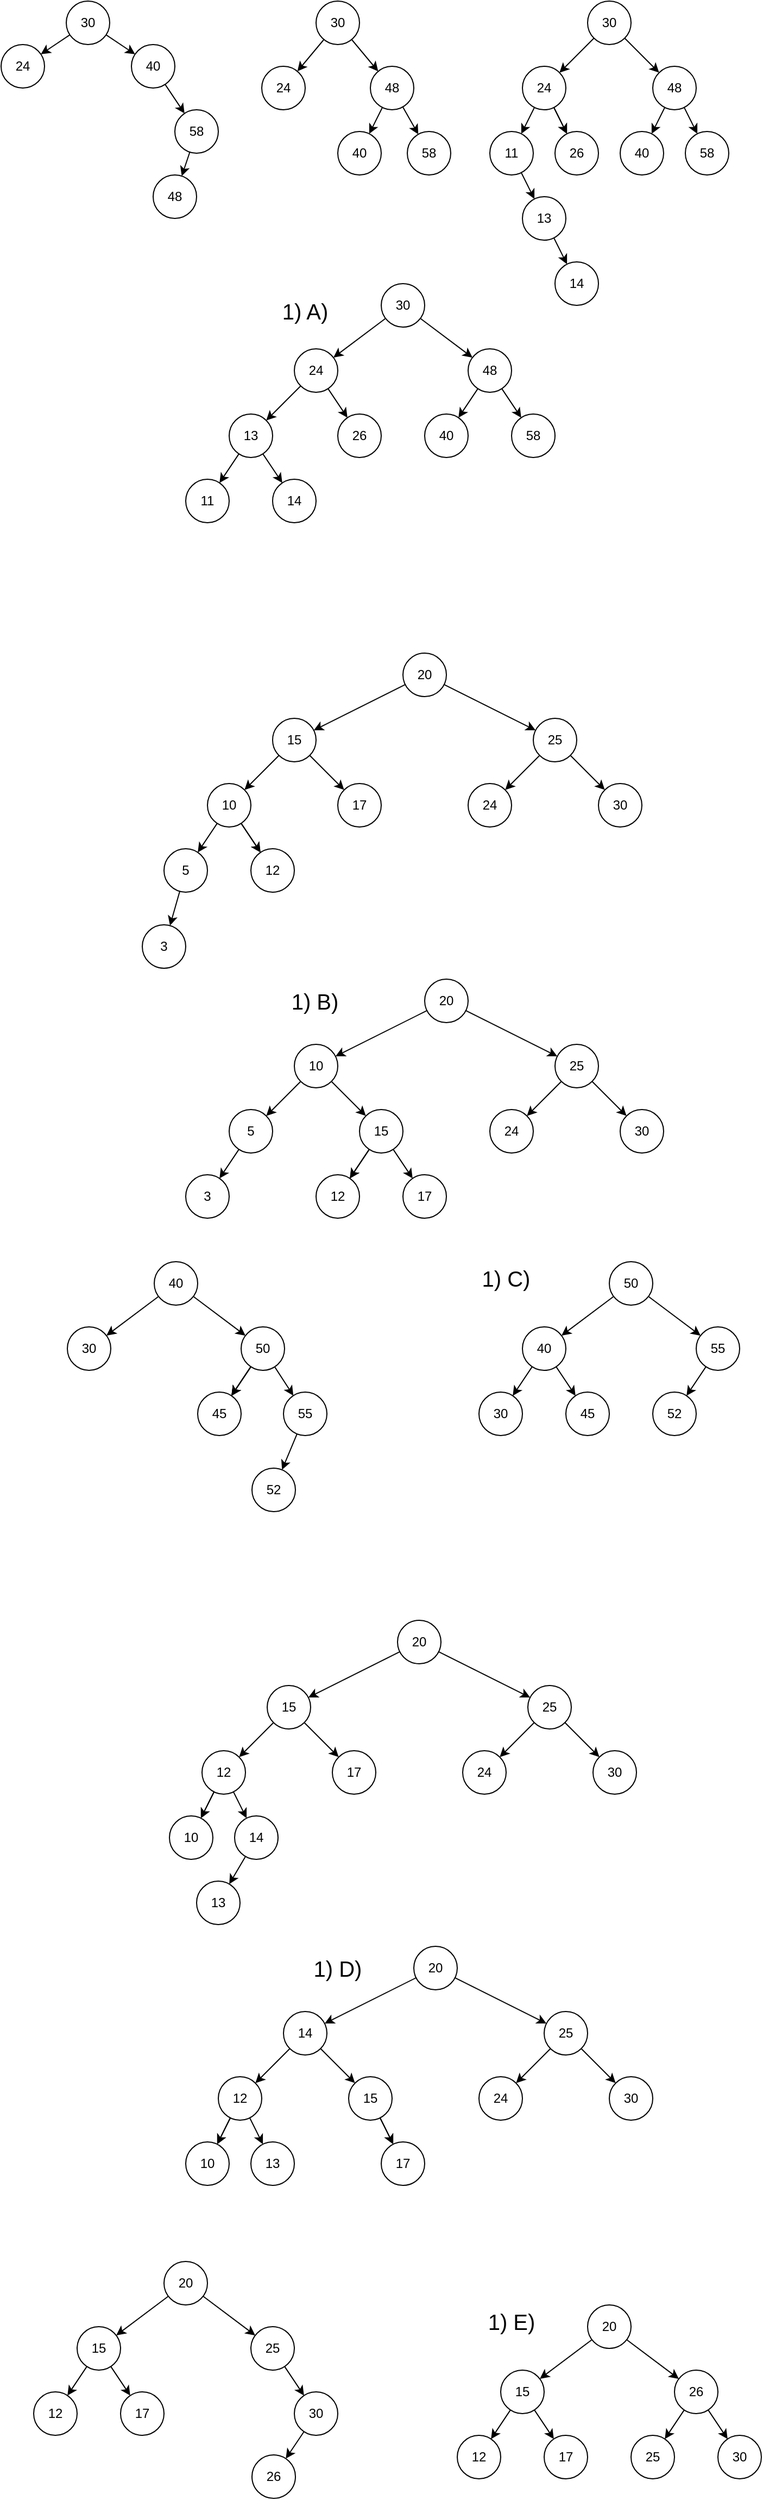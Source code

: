 <mxfile>
    <diagram id="vbIVnEmLCvAWe-lKi9IY" name="Página-1">
        <mxGraphModel dx="820" dy="458" grid="1" gridSize="10" guides="1" tooltips="1" connect="1" arrows="1" fold="1" page="1" pageScale="1" pageWidth="827" pageHeight="1169" math="0" shadow="0">
            <root>
                <mxCell id="0"/>
                <mxCell id="1" parent="0"/>
                <mxCell id="5" value="" style="edgeStyle=none;html=1;" edge="1" parent="1" source="3" target="4">
                    <mxGeometry relative="1" as="geometry"/>
                </mxCell>
                <mxCell id="7" value="" style="edgeStyle=none;html=1;" edge="1" parent="1" source="3" target="6">
                    <mxGeometry relative="1" as="geometry"/>
                </mxCell>
                <mxCell id="3" value="30" style="ellipse;whiteSpace=wrap;html=1;aspect=fixed;" vertex="1" parent="1">
                    <mxGeometry x="370" y="300" width="40" height="40" as="geometry"/>
                </mxCell>
                <mxCell id="13" value="" style="edgeStyle=none;html=1;" edge="1" parent="1" source="4" target="12">
                    <mxGeometry relative="1" as="geometry"/>
                </mxCell>
                <mxCell id="15" value="" style="edgeStyle=none;html=1;" edge="1" parent="1" source="4" target="14">
                    <mxGeometry relative="1" as="geometry"/>
                </mxCell>
                <mxCell id="4" value="24&lt;br&gt;" style="ellipse;whiteSpace=wrap;html=1;aspect=fixed;" vertex="1" parent="1">
                    <mxGeometry x="290" y="360" width="40" height="40" as="geometry"/>
                </mxCell>
                <mxCell id="9" value="" style="edgeStyle=none;html=1;" edge="1" parent="1" source="6" target="8">
                    <mxGeometry relative="1" as="geometry"/>
                </mxCell>
                <mxCell id="11" value="" style="edgeStyle=none;html=1;" edge="1" parent="1" source="6" target="10">
                    <mxGeometry relative="1" as="geometry"/>
                </mxCell>
                <mxCell id="6" value="48&lt;br&gt;" style="ellipse;whiteSpace=wrap;html=1;aspect=fixed;" vertex="1" parent="1">
                    <mxGeometry x="450" y="360" width="40" height="40" as="geometry"/>
                </mxCell>
                <mxCell id="8" value="40&lt;br&gt;" style="ellipse;whiteSpace=wrap;html=1;aspect=fixed;" vertex="1" parent="1">
                    <mxGeometry x="410" y="420" width="40" height="40" as="geometry"/>
                </mxCell>
                <mxCell id="10" value="58&lt;br&gt;" style="ellipse;whiteSpace=wrap;html=1;aspect=fixed;" vertex="1" parent="1">
                    <mxGeometry x="490" y="420" width="40" height="40" as="geometry"/>
                </mxCell>
                <mxCell id="17" value="" style="edgeStyle=none;html=1;" edge="1" parent="1" source="12" target="16">
                    <mxGeometry relative="1" as="geometry"/>
                </mxCell>
                <mxCell id="19" value="" style="edgeStyle=none;html=1;" edge="1" parent="1" source="12" target="18">
                    <mxGeometry relative="1" as="geometry"/>
                </mxCell>
                <mxCell id="12" value="13&lt;br&gt;" style="ellipse;whiteSpace=wrap;html=1;aspect=fixed;" vertex="1" parent="1">
                    <mxGeometry x="230" y="420" width="40" height="40" as="geometry"/>
                </mxCell>
                <mxCell id="14" value="26&lt;br&gt;" style="ellipse;whiteSpace=wrap;html=1;aspect=fixed;" vertex="1" parent="1">
                    <mxGeometry x="330" y="420" width="40" height="40" as="geometry"/>
                </mxCell>
                <mxCell id="16" value="11&lt;br&gt;" style="ellipse;whiteSpace=wrap;html=1;aspect=fixed;" vertex="1" parent="1">
                    <mxGeometry x="190" y="480" width="40" height="40" as="geometry"/>
                </mxCell>
                <mxCell id="18" value="14" style="ellipse;whiteSpace=wrap;html=1;aspect=fixed;" vertex="1" parent="1">
                    <mxGeometry x="270" y="480" width="40" height="40" as="geometry"/>
                </mxCell>
                <mxCell id="22" value="" style="edgeStyle=none;html=1;" edge="1" parent="1" source="20" target="21">
                    <mxGeometry relative="1" as="geometry"/>
                </mxCell>
                <mxCell id="24" value="" style="edgeStyle=none;html=1;" edge="1" parent="1" source="20" target="23">
                    <mxGeometry relative="1" as="geometry"/>
                </mxCell>
                <mxCell id="20" value="20" style="ellipse;whiteSpace=wrap;html=1;aspect=fixed;" vertex="1" parent="1">
                    <mxGeometry x="410" y="940" width="40" height="40" as="geometry"/>
                </mxCell>
                <mxCell id="26" value="" style="edgeStyle=none;html=1;" edge="1" parent="1" source="21" target="25">
                    <mxGeometry relative="1" as="geometry"/>
                </mxCell>
                <mxCell id="30" value="" style="edgeStyle=none;html=1;" edge="1" parent="1" source="21" target="29">
                    <mxGeometry relative="1" as="geometry"/>
                </mxCell>
                <mxCell id="21" value="10&lt;br&gt;" style="ellipse;whiteSpace=wrap;html=1;aspect=fixed;" vertex="1" parent="1">
                    <mxGeometry x="290" y="1000" width="40" height="40" as="geometry"/>
                </mxCell>
                <mxCell id="32" value="" style="edgeStyle=none;html=1;" edge="1" parent="1" source="23" target="31">
                    <mxGeometry relative="1" as="geometry"/>
                </mxCell>
                <mxCell id="34" value="" style="edgeStyle=none;html=1;" edge="1" parent="1" source="23" target="33">
                    <mxGeometry relative="1" as="geometry"/>
                </mxCell>
                <mxCell id="23" value="25" style="ellipse;whiteSpace=wrap;html=1;aspect=fixed;" vertex="1" parent="1">
                    <mxGeometry x="530" y="1000" width="40" height="40" as="geometry"/>
                </mxCell>
                <mxCell id="36" value="" style="edgeStyle=none;html=1;" edge="1" parent="1" source="25" target="35">
                    <mxGeometry relative="1" as="geometry"/>
                </mxCell>
                <mxCell id="25" value="5" style="ellipse;whiteSpace=wrap;html=1;aspect=fixed;" vertex="1" parent="1">
                    <mxGeometry x="230" y="1060" width="40" height="40" as="geometry"/>
                </mxCell>
                <mxCell id="38" value="" style="edgeStyle=none;html=1;" edge="1" parent="1" source="29" target="37">
                    <mxGeometry relative="1" as="geometry"/>
                </mxCell>
                <mxCell id="51" value="" style="edgeStyle=none;html=1;" edge="1" parent="1" source="29" target="37">
                    <mxGeometry relative="1" as="geometry"/>
                </mxCell>
                <mxCell id="53" value="" style="edgeStyle=none;html=1;" edge="1" parent="1" source="29" target="52">
                    <mxGeometry relative="1" as="geometry"/>
                </mxCell>
                <mxCell id="29" value="15" style="ellipse;whiteSpace=wrap;html=1;aspect=fixed;" vertex="1" parent="1">
                    <mxGeometry x="350" y="1060" width="40" height="40" as="geometry"/>
                </mxCell>
                <mxCell id="31" value="24" style="ellipse;whiteSpace=wrap;html=1;aspect=fixed;" vertex="1" parent="1">
                    <mxGeometry x="470" y="1060" width="40" height="40" as="geometry"/>
                </mxCell>
                <mxCell id="33" value="30" style="ellipse;whiteSpace=wrap;html=1;aspect=fixed;" vertex="1" parent="1">
                    <mxGeometry x="590" y="1060" width="40" height="40" as="geometry"/>
                </mxCell>
                <mxCell id="35" value="3" style="ellipse;whiteSpace=wrap;html=1;aspect=fixed;" vertex="1" parent="1">
                    <mxGeometry x="190" y="1120" width="40" height="40" as="geometry"/>
                </mxCell>
                <mxCell id="37" value="12" style="ellipse;whiteSpace=wrap;html=1;aspect=fixed;" vertex="1" parent="1">
                    <mxGeometry x="310" y="1120" width="40" height="40" as="geometry"/>
                </mxCell>
                <mxCell id="52" value="17" style="ellipse;whiteSpace=wrap;html=1;aspect=fixed;" vertex="1" parent="1">
                    <mxGeometry x="390" y="1120" width="40" height="40" as="geometry"/>
                </mxCell>
                <mxCell id="56" value="" style="edgeStyle=none;html=1;" edge="1" parent="1" source="54" target="55">
                    <mxGeometry relative="1" as="geometry"/>
                </mxCell>
                <mxCell id="58" value="" style="edgeStyle=none;html=1;" edge="1" parent="1" source="54" target="57">
                    <mxGeometry relative="1" as="geometry"/>
                </mxCell>
                <mxCell id="54" value="50" style="ellipse;whiteSpace=wrap;html=1;aspect=fixed;" vertex="1" parent="1">
                    <mxGeometry x="580" y="1200" width="40" height="40" as="geometry"/>
                </mxCell>
                <mxCell id="60" value="" style="edgeStyle=none;html=1;" edge="1" parent="1" source="55" target="59">
                    <mxGeometry relative="1" as="geometry"/>
                </mxCell>
                <mxCell id="62" value="" style="edgeStyle=none;html=1;" edge="1" parent="1" source="55" target="61">
                    <mxGeometry relative="1" as="geometry"/>
                </mxCell>
                <mxCell id="55" value="40" style="ellipse;whiteSpace=wrap;html=1;aspect=fixed;" vertex="1" parent="1">
                    <mxGeometry x="500" y="1260" width="40" height="40" as="geometry"/>
                </mxCell>
                <mxCell id="64" value="" style="edgeStyle=none;html=1;" edge="1" parent="1" source="57" target="63">
                    <mxGeometry relative="1" as="geometry"/>
                </mxCell>
                <mxCell id="57" value="55" style="ellipse;whiteSpace=wrap;html=1;aspect=fixed;" vertex="1" parent="1">
                    <mxGeometry x="660" y="1260" width="40" height="40" as="geometry"/>
                </mxCell>
                <mxCell id="59" value="30" style="ellipse;whiteSpace=wrap;html=1;aspect=fixed;" vertex="1" parent="1">
                    <mxGeometry x="460" y="1320" width="40" height="40" as="geometry"/>
                </mxCell>
                <mxCell id="61" value="45" style="ellipse;whiteSpace=wrap;html=1;aspect=fixed;" vertex="1" parent="1">
                    <mxGeometry x="540" y="1320" width="40" height="40" as="geometry"/>
                </mxCell>
                <mxCell id="63" value="52" style="ellipse;whiteSpace=wrap;html=1;aspect=fixed;" vertex="1" parent="1">
                    <mxGeometry x="620" y="1320" width="40" height="40" as="geometry"/>
                </mxCell>
                <mxCell id="67" value="" style="edgeStyle=none;html=1;" edge="1" parent="1" source="65" target="66">
                    <mxGeometry relative="1" as="geometry"/>
                </mxCell>
                <mxCell id="83" value="" style="edgeStyle=none;html=1;" edge="1" parent="1" source="65" target="82">
                    <mxGeometry relative="1" as="geometry"/>
                </mxCell>
                <mxCell id="65" value="20&lt;br&gt;" style="ellipse;whiteSpace=wrap;html=1;aspect=fixed;" vertex="1" parent="1">
                    <mxGeometry x="400" y="1830" width="40" height="40" as="geometry"/>
                </mxCell>
                <mxCell id="69" value="" style="edgeStyle=none;html=1;" edge="1" parent="1" source="66" target="68">
                    <mxGeometry relative="1" as="geometry"/>
                </mxCell>
                <mxCell id="77" value="" style="edgeStyle=none;html=1;" edge="1" parent="1" source="66" target="76">
                    <mxGeometry relative="1" as="geometry"/>
                </mxCell>
                <mxCell id="66" value="14" style="ellipse;whiteSpace=wrap;html=1;aspect=fixed;" vertex="1" parent="1">
                    <mxGeometry x="280" y="1890" width="40" height="40" as="geometry"/>
                </mxCell>
                <mxCell id="71" value="" style="edgeStyle=none;html=1;" edge="1" parent="1" source="68" target="70">
                    <mxGeometry relative="1" as="geometry"/>
                </mxCell>
                <mxCell id="72" value="" style="edgeStyle=none;html=1;" edge="1" parent="1" source="68" target="70">
                    <mxGeometry relative="1" as="geometry"/>
                </mxCell>
                <mxCell id="74" value="" style="edgeStyle=none;html=1;" edge="1" parent="1" source="68" target="73">
                    <mxGeometry relative="1" as="geometry"/>
                </mxCell>
                <mxCell id="68" value="12" style="ellipse;whiteSpace=wrap;html=1;aspect=fixed;" vertex="1" parent="1">
                    <mxGeometry x="220" y="1950" width="40" height="40" as="geometry"/>
                </mxCell>
                <mxCell id="70" value="10" style="ellipse;whiteSpace=wrap;html=1;aspect=fixed;" vertex="1" parent="1">
                    <mxGeometry x="190" y="2010" width="40" height="40" as="geometry"/>
                </mxCell>
                <mxCell id="73" value="13" style="ellipse;whiteSpace=wrap;html=1;aspect=fixed;" vertex="1" parent="1">
                    <mxGeometry x="250" y="2010" width="40" height="40" as="geometry"/>
                </mxCell>
                <mxCell id="79" value="" style="edgeStyle=none;html=1;" edge="1" parent="1" source="76" target="78">
                    <mxGeometry relative="1" as="geometry"/>
                </mxCell>
                <mxCell id="88" value="" style="edgeStyle=none;html=1;" edge="1" parent="1" source="76" target="78">
                    <mxGeometry relative="1" as="geometry"/>
                </mxCell>
                <mxCell id="76" value="15" style="ellipse;whiteSpace=wrap;html=1;aspect=fixed;" vertex="1" parent="1">
                    <mxGeometry x="340" y="1950" width="40" height="40" as="geometry"/>
                </mxCell>
                <mxCell id="78" value="17" style="ellipse;whiteSpace=wrap;html=1;aspect=fixed;" vertex="1" parent="1">
                    <mxGeometry x="370" y="2010" width="40" height="40" as="geometry"/>
                </mxCell>
                <mxCell id="85" value="" style="edgeStyle=none;html=1;" edge="1" parent="1" source="82" target="84">
                    <mxGeometry relative="1" as="geometry"/>
                </mxCell>
                <mxCell id="87" value="" style="edgeStyle=none;html=1;" edge="1" parent="1" source="82" target="86">
                    <mxGeometry relative="1" as="geometry"/>
                </mxCell>
                <mxCell id="82" value="25" style="ellipse;whiteSpace=wrap;html=1;aspect=fixed;" vertex="1" parent="1">
                    <mxGeometry x="520" y="1890" width="40" height="40" as="geometry"/>
                </mxCell>
                <mxCell id="84" value="24" style="ellipse;whiteSpace=wrap;html=1;aspect=fixed;" vertex="1" parent="1">
                    <mxGeometry x="460" y="1950" width="40" height="40" as="geometry"/>
                </mxCell>
                <mxCell id="86" value="30" style="ellipse;whiteSpace=wrap;html=1;aspect=fixed;" vertex="1" parent="1">
                    <mxGeometry x="580" y="1950" width="40" height="40" as="geometry"/>
                </mxCell>
                <mxCell id="92" value="" style="edgeStyle=none;html=1;" edge="1" parent="1" source="94" target="97">
                    <mxGeometry relative="1" as="geometry"/>
                </mxCell>
                <mxCell id="93" value="" style="edgeStyle=none;html=1;" edge="1" parent="1" source="94" target="110">
                    <mxGeometry relative="1" as="geometry"/>
                </mxCell>
                <mxCell id="94" value="20&lt;br&gt;" style="ellipse;whiteSpace=wrap;html=1;aspect=fixed;" vertex="1" parent="1">
                    <mxGeometry x="560" y="2160" width="40" height="40" as="geometry"/>
                </mxCell>
                <mxCell id="95" value="" style="edgeStyle=none;html=1;" edge="1" parent="1" source="97" target="101">
                    <mxGeometry relative="1" as="geometry"/>
                </mxCell>
                <mxCell id="96" value="" style="edgeStyle=none;html=1;" edge="1" parent="1" source="97" target="106">
                    <mxGeometry relative="1" as="geometry"/>
                </mxCell>
                <mxCell id="97" value="15" style="ellipse;whiteSpace=wrap;html=1;aspect=fixed;" vertex="1" parent="1">
                    <mxGeometry x="480" y="2220" width="40" height="40" as="geometry"/>
                </mxCell>
                <mxCell id="101" value="12" style="ellipse;whiteSpace=wrap;html=1;aspect=fixed;" vertex="1" parent="1">
                    <mxGeometry x="440" y="2280" width="40" height="40" as="geometry"/>
                </mxCell>
                <mxCell id="106" value="17" style="ellipse;whiteSpace=wrap;html=1;aspect=fixed;" vertex="1" parent="1">
                    <mxGeometry x="520" y="2280" width="40" height="40" as="geometry"/>
                </mxCell>
                <mxCell id="108" value="" style="edgeStyle=none;html=1;" edge="1" parent="1" source="110" target="111">
                    <mxGeometry relative="1" as="geometry"/>
                </mxCell>
                <mxCell id="109" value="" style="edgeStyle=none;html=1;" edge="1" parent="1" source="110" target="112">
                    <mxGeometry relative="1" as="geometry"/>
                </mxCell>
                <mxCell id="110" value="26" style="ellipse;whiteSpace=wrap;html=1;aspect=fixed;" vertex="1" parent="1">
                    <mxGeometry x="640" y="2220" width="40" height="40" as="geometry"/>
                </mxCell>
                <mxCell id="111" value="25" style="ellipse;whiteSpace=wrap;html=1;aspect=fixed;" vertex="1" parent="1">
                    <mxGeometry x="600" y="2280" width="40" height="40" as="geometry"/>
                </mxCell>
                <mxCell id="112" value="30" style="ellipse;whiteSpace=wrap;html=1;aspect=fixed;" vertex="1" parent="1">
                    <mxGeometry x="680" y="2280" width="40" height="40" as="geometry"/>
                </mxCell>
                <mxCell id="115" value="" style="edgeStyle=none;html=1;" edge="1" parent="1" source="113" target="114">
                    <mxGeometry relative="1" as="geometry"/>
                </mxCell>
                <mxCell id="117" value="" style="edgeStyle=none;html=1;" edge="1" parent="1" source="113" target="116">
                    <mxGeometry relative="1" as="geometry"/>
                </mxCell>
                <mxCell id="113" value="30" style="ellipse;whiteSpace=wrap;html=1;aspect=fixed;" vertex="1" parent="1">
                    <mxGeometry x="80" y="40" width="40" height="40" as="geometry"/>
                </mxCell>
                <mxCell id="119" value="" style="edgeStyle=none;html=1;" edge="1" parent="1" source="114" target="118">
                    <mxGeometry relative="1" as="geometry"/>
                </mxCell>
                <mxCell id="114" value="40" style="ellipse;whiteSpace=wrap;html=1;aspect=fixed;" vertex="1" parent="1">
                    <mxGeometry x="140" y="80" width="40" height="40" as="geometry"/>
                </mxCell>
                <mxCell id="116" value="24" style="ellipse;whiteSpace=wrap;html=1;aspect=fixed;" vertex="1" parent="1">
                    <mxGeometry x="20" y="80" width="40" height="40" as="geometry"/>
                </mxCell>
                <mxCell id="124" value="" style="edgeStyle=none;html=1;" edge="1" parent="1" source="118" target="123">
                    <mxGeometry relative="1" as="geometry"/>
                </mxCell>
                <mxCell id="118" value="58" style="ellipse;whiteSpace=wrap;html=1;aspect=fixed;" vertex="1" parent="1">
                    <mxGeometry x="180" y="140" width="40" height="40" as="geometry"/>
                </mxCell>
                <mxCell id="123" value="48" style="ellipse;whiteSpace=wrap;html=1;aspect=fixed;" vertex="1" parent="1">
                    <mxGeometry x="160" y="200" width="40" height="40" as="geometry"/>
                </mxCell>
                <mxCell id="125" value="" style="edgeStyle=none;html=1;" edge="1" parent="1" source="127" target="129">
                    <mxGeometry relative="1" as="geometry"/>
                </mxCell>
                <mxCell id="126" value="" style="edgeStyle=none;html=1;" edge="1" parent="1" source="127" target="130">
                    <mxGeometry relative="1" as="geometry"/>
                </mxCell>
                <mxCell id="127" value="30" style="ellipse;whiteSpace=wrap;html=1;aspect=fixed;" vertex="1" parent="1">
                    <mxGeometry x="310" y="40" width="40" height="40" as="geometry"/>
                </mxCell>
                <mxCell id="128" value="" style="edgeStyle=none;html=1;" edge="1" parent="1" source="129" target="132">
                    <mxGeometry relative="1" as="geometry"/>
                </mxCell>
                <mxCell id="135" value="" style="edgeStyle=none;html=1;" edge="1" parent="1" source="129" target="134">
                    <mxGeometry relative="1" as="geometry"/>
                </mxCell>
                <mxCell id="129" value="48" style="ellipse;whiteSpace=wrap;html=1;aspect=fixed;" vertex="1" parent="1">
                    <mxGeometry x="360" y="100" width="40" height="40" as="geometry"/>
                </mxCell>
                <mxCell id="130" value="24" style="ellipse;whiteSpace=wrap;html=1;aspect=fixed;" vertex="1" parent="1">
                    <mxGeometry x="260" y="100" width="40" height="40" as="geometry"/>
                </mxCell>
                <mxCell id="132" value="58" style="ellipse;whiteSpace=wrap;html=1;aspect=fixed;" vertex="1" parent="1">
                    <mxGeometry x="394" y="160" width="40" height="40" as="geometry"/>
                </mxCell>
                <mxCell id="134" value="40" style="ellipse;whiteSpace=wrap;html=1;aspect=fixed;" vertex="1" parent="1">
                    <mxGeometry x="330" y="160" width="40" height="40" as="geometry"/>
                </mxCell>
                <mxCell id="136" value="" style="edgeStyle=none;html=1;" edge="1" parent="1" source="138" target="141">
                    <mxGeometry relative="1" as="geometry"/>
                </mxCell>
                <mxCell id="137" value="" style="edgeStyle=none;html=1;" edge="1" parent="1" source="138" target="142">
                    <mxGeometry relative="1" as="geometry"/>
                </mxCell>
                <mxCell id="138" value="30" style="ellipse;whiteSpace=wrap;html=1;aspect=fixed;" vertex="1" parent="1">
                    <mxGeometry x="560" y="40" width="40" height="40" as="geometry"/>
                </mxCell>
                <mxCell id="139" value="" style="edgeStyle=none;html=1;" edge="1" parent="1" source="141" target="143">
                    <mxGeometry relative="1" as="geometry"/>
                </mxCell>
                <mxCell id="140" value="" style="edgeStyle=none;html=1;" edge="1" parent="1" source="141" target="144">
                    <mxGeometry relative="1" as="geometry"/>
                </mxCell>
                <mxCell id="141" value="48" style="ellipse;whiteSpace=wrap;html=1;aspect=fixed;" vertex="1" parent="1">
                    <mxGeometry x="620" y="100" width="40" height="40" as="geometry"/>
                </mxCell>
                <mxCell id="146" value="" style="edgeStyle=none;html=1;" edge="1" parent="1" source="142" target="145">
                    <mxGeometry relative="1" as="geometry"/>
                </mxCell>
                <mxCell id="147" value="" style="edgeStyle=none;html=1;" edge="1" parent="1" source="142" target="145">
                    <mxGeometry relative="1" as="geometry"/>
                </mxCell>
                <mxCell id="149" value="" style="edgeStyle=none;html=1;" edge="1" parent="1" source="142" target="148">
                    <mxGeometry relative="1" as="geometry"/>
                </mxCell>
                <mxCell id="142" value="24" style="ellipse;whiteSpace=wrap;html=1;aspect=fixed;" vertex="1" parent="1">
                    <mxGeometry x="500" y="100" width="40" height="40" as="geometry"/>
                </mxCell>
                <mxCell id="143" value="58" style="ellipse;whiteSpace=wrap;html=1;aspect=fixed;" vertex="1" parent="1">
                    <mxGeometry x="650" y="160" width="40" height="40" as="geometry"/>
                </mxCell>
                <mxCell id="144" value="40" style="ellipse;whiteSpace=wrap;html=1;aspect=fixed;" vertex="1" parent="1">
                    <mxGeometry x="590" y="160" width="40" height="40" as="geometry"/>
                </mxCell>
                <mxCell id="145" value="26" style="ellipse;whiteSpace=wrap;html=1;aspect=fixed;" vertex="1" parent="1">
                    <mxGeometry x="530" y="160" width="40" height="40" as="geometry"/>
                </mxCell>
                <mxCell id="151" value="" style="edgeStyle=none;html=1;" edge="1" parent="1" source="148" target="150">
                    <mxGeometry relative="1" as="geometry"/>
                </mxCell>
                <mxCell id="148" value="11" style="ellipse;whiteSpace=wrap;html=1;aspect=fixed;" vertex="1" parent="1">
                    <mxGeometry x="470" y="160" width="40" height="40" as="geometry"/>
                </mxCell>
                <mxCell id="153" value="" style="edgeStyle=none;html=1;" edge="1" parent="1" source="150" target="152">
                    <mxGeometry relative="1" as="geometry"/>
                </mxCell>
                <mxCell id="150" value="13" style="ellipse;whiteSpace=wrap;html=1;aspect=fixed;" vertex="1" parent="1">
                    <mxGeometry x="500" y="220" width="40" height="40" as="geometry"/>
                </mxCell>
                <mxCell id="152" value="14" style="ellipse;whiteSpace=wrap;html=1;aspect=fixed;" vertex="1" parent="1">
                    <mxGeometry x="530" y="280" width="40" height="40" as="geometry"/>
                </mxCell>
                <mxCell id="154" value="&lt;font style=&quot;font-size: 20px&quot;&gt;1) A)&lt;/font&gt;" style="text;html=1;strokeColor=none;fillColor=none;align=center;verticalAlign=middle;whiteSpace=wrap;rounded=0;" vertex="1" parent="1">
                    <mxGeometry x="270" y="310" width="60" height="30" as="geometry"/>
                </mxCell>
                <mxCell id="155" value="" style="edgeStyle=none;html=1;" edge="1" parent="1" source="157" target="160">
                    <mxGeometry relative="1" as="geometry"/>
                </mxCell>
                <mxCell id="156" value="" style="edgeStyle=none;html=1;" edge="1" parent="1" source="157" target="163">
                    <mxGeometry relative="1" as="geometry"/>
                </mxCell>
                <mxCell id="157" value="20" style="ellipse;whiteSpace=wrap;html=1;aspect=fixed;" vertex="1" parent="1">
                    <mxGeometry x="390" y="640" width="40" height="40" as="geometry"/>
                </mxCell>
                <mxCell id="158" value="" style="edgeStyle=none;html=1;" edge="1" parent="1" source="160" target="165">
                    <mxGeometry relative="1" as="geometry"/>
                </mxCell>
                <mxCell id="159" value="" style="edgeStyle=none;html=1;" edge="1" parent="1" source="160" target="169">
                    <mxGeometry relative="1" as="geometry"/>
                </mxCell>
                <mxCell id="160" value="15" style="ellipse;whiteSpace=wrap;html=1;aspect=fixed;" vertex="1" parent="1">
                    <mxGeometry x="270" y="700" width="40" height="40" as="geometry"/>
                </mxCell>
                <mxCell id="161" value="" style="edgeStyle=none;html=1;" edge="1" parent="1" source="163" target="170">
                    <mxGeometry relative="1" as="geometry"/>
                </mxCell>
                <mxCell id="162" value="" style="edgeStyle=none;html=1;" edge="1" parent="1" source="163" target="171">
                    <mxGeometry relative="1" as="geometry"/>
                </mxCell>
                <mxCell id="163" value="25" style="ellipse;whiteSpace=wrap;html=1;aspect=fixed;" vertex="1" parent="1">
                    <mxGeometry x="510" y="700" width="40" height="40" as="geometry"/>
                </mxCell>
                <mxCell id="164" value="" style="edgeStyle=none;html=1;" edge="1" parent="1" source="165" target="172">
                    <mxGeometry relative="1" as="geometry"/>
                </mxCell>
                <mxCell id="175" value="" style="edgeStyle=none;html=1;fontSize=20;" edge="1" parent="1" source="165" target="172">
                    <mxGeometry relative="1" as="geometry"/>
                </mxCell>
                <mxCell id="177" value="" style="edgeStyle=none;html=1;fontSize=20;" edge="1" parent="1" source="165" target="176">
                    <mxGeometry relative="1" as="geometry"/>
                </mxCell>
                <mxCell id="165" value="10" style="ellipse;whiteSpace=wrap;html=1;aspect=fixed;" vertex="1" parent="1">
                    <mxGeometry x="210" y="760" width="40" height="40" as="geometry"/>
                </mxCell>
                <mxCell id="169" value="17" style="ellipse;whiteSpace=wrap;html=1;aspect=fixed;" vertex="1" parent="1">
                    <mxGeometry x="330" y="760" width="40" height="40" as="geometry"/>
                </mxCell>
                <mxCell id="170" value="24" style="ellipse;whiteSpace=wrap;html=1;aspect=fixed;" vertex="1" parent="1">
                    <mxGeometry x="450" y="760" width="40" height="40" as="geometry"/>
                </mxCell>
                <mxCell id="171" value="30" style="ellipse;whiteSpace=wrap;html=1;aspect=fixed;" vertex="1" parent="1">
                    <mxGeometry x="570" y="760" width="40" height="40" as="geometry"/>
                </mxCell>
                <mxCell id="172" value="12" style="ellipse;whiteSpace=wrap;html=1;aspect=fixed;" vertex="1" parent="1">
                    <mxGeometry x="250" y="820" width="40" height="40" as="geometry"/>
                </mxCell>
                <mxCell id="179" value="" style="edgeStyle=none;html=1;fontSize=20;" edge="1" parent="1" source="176" target="178">
                    <mxGeometry relative="1" as="geometry"/>
                </mxCell>
                <mxCell id="176" value="5" style="ellipse;whiteSpace=wrap;html=1;aspect=fixed;" vertex="1" parent="1">
                    <mxGeometry x="170" y="820" width="40" height="40" as="geometry"/>
                </mxCell>
                <mxCell id="178" value="3" style="ellipse;whiteSpace=wrap;html=1;aspect=fixed;" vertex="1" parent="1">
                    <mxGeometry x="150" y="890" width="40" height="40" as="geometry"/>
                </mxCell>
                <mxCell id="180" value="1) B)" style="text;html=1;strokeColor=none;fillColor=none;align=center;verticalAlign=middle;whiteSpace=wrap;rounded=0;fontSize=20;" vertex="1" parent="1">
                    <mxGeometry x="279" y="945" width="60" height="30" as="geometry"/>
                </mxCell>
                <mxCell id="181" value="" style="edgeStyle=none;html=1;" edge="1" parent="1" source="183" target="186">
                    <mxGeometry relative="1" as="geometry"/>
                </mxCell>
                <mxCell id="182" value="" style="edgeStyle=none;html=1;" edge="1" parent="1" source="183" target="188">
                    <mxGeometry relative="1" as="geometry"/>
                </mxCell>
                <mxCell id="183" value="40" style="ellipse;whiteSpace=wrap;html=1;aspect=fixed;" vertex="1" parent="1">
                    <mxGeometry x="161" y="1200" width="40" height="40" as="geometry"/>
                </mxCell>
                <mxCell id="186" value="30" style="ellipse;whiteSpace=wrap;html=1;aspect=fixed;" vertex="1" parent="1">
                    <mxGeometry x="81" y="1260" width="40" height="40" as="geometry"/>
                </mxCell>
                <mxCell id="187" value="" style="edgeStyle=none;html=1;" edge="1" parent="1" source="188" target="191">
                    <mxGeometry relative="1" as="geometry"/>
                </mxCell>
                <mxCell id="192" value="" style="edgeStyle=none;html=1;fontSize=20;" edge="1" parent="1" source="188" target="191">
                    <mxGeometry relative="1" as="geometry"/>
                </mxCell>
                <mxCell id="193" value="" style="edgeStyle=none;html=1;fontSize=20;" edge="1" parent="1" source="188" target="191">
                    <mxGeometry relative="1" as="geometry"/>
                </mxCell>
                <mxCell id="195" value="" style="edgeStyle=none;html=1;fontSize=20;" edge="1" parent="1" source="188" target="194">
                    <mxGeometry relative="1" as="geometry"/>
                </mxCell>
                <mxCell id="188" value="50" style="ellipse;whiteSpace=wrap;html=1;aspect=fixed;" vertex="1" parent="1">
                    <mxGeometry x="241" y="1260" width="40" height="40" as="geometry"/>
                </mxCell>
                <mxCell id="191" value="45" style="ellipse;whiteSpace=wrap;html=1;aspect=fixed;" vertex="1" parent="1">
                    <mxGeometry x="201" y="1320" width="40" height="40" as="geometry"/>
                </mxCell>
                <mxCell id="198" value="" style="edgeStyle=none;html=1;fontSize=20;" edge="1" parent="1" source="194" target="197">
                    <mxGeometry relative="1" as="geometry"/>
                </mxCell>
                <mxCell id="194" value="55" style="ellipse;whiteSpace=wrap;html=1;aspect=fixed;" vertex="1" parent="1">
                    <mxGeometry x="280" y="1320" width="40" height="40" as="geometry"/>
                </mxCell>
                <mxCell id="197" value="52" style="ellipse;whiteSpace=wrap;html=1;aspect=fixed;" vertex="1" parent="1">
                    <mxGeometry x="251" y="1390" width="40" height="40" as="geometry"/>
                </mxCell>
                <mxCell id="199" value="1) C)" style="text;html=1;strokeColor=none;fillColor=none;align=center;verticalAlign=middle;whiteSpace=wrap;rounded=0;fontSize=20;" vertex="1" parent="1">
                    <mxGeometry x="455" y="1200" width="60" height="30" as="geometry"/>
                </mxCell>
                <mxCell id="200" value="" style="edgeStyle=none;html=1;" edge="1" parent="1" source="202" target="205">
                    <mxGeometry relative="1" as="geometry"/>
                </mxCell>
                <mxCell id="201" value="" style="edgeStyle=none;html=1;" edge="1" parent="1" source="202" target="218">
                    <mxGeometry relative="1" as="geometry"/>
                </mxCell>
                <mxCell id="202" value="20&lt;br&gt;" style="ellipse;whiteSpace=wrap;html=1;aspect=fixed;" vertex="1" parent="1">
                    <mxGeometry x="385" y="1530" width="40" height="40" as="geometry"/>
                </mxCell>
                <mxCell id="203" value="" style="edgeStyle=none;html=1;" edge="1" parent="1" source="205" target="209">
                    <mxGeometry relative="1" as="geometry"/>
                </mxCell>
                <mxCell id="204" value="" style="edgeStyle=none;html=1;" edge="1" parent="1" source="205" target="214">
                    <mxGeometry relative="1" as="geometry"/>
                </mxCell>
                <mxCell id="205" value="15" style="ellipse;whiteSpace=wrap;html=1;aspect=fixed;" vertex="1" parent="1">
                    <mxGeometry x="265" y="1590" width="40" height="40" as="geometry"/>
                </mxCell>
                <mxCell id="206" value="" style="edgeStyle=none;html=1;" edge="1" parent="1" source="209" target="210">
                    <mxGeometry relative="1" as="geometry"/>
                </mxCell>
                <mxCell id="207" value="" style="edgeStyle=none;html=1;" edge="1" parent="1" source="209" target="210">
                    <mxGeometry relative="1" as="geometry"/>
                </mxCell>
                <mxCell id="208" value="" style="edgeStyle=none;html=1;" edge="1" parent="1" source="209" target="211">
                    <mxGeometry relative="1" as="geometry"/>
                </mxCell>
                <mxCell id="209" value="12" style="ellipse;whiteSpace=wrap;html=1;aspect=fixed;" vertex="1" parent="1">
                    <mxGeometry x="205" y="1650" width="40" height="40" as="geometry"/>
                </mxCell>
                <mxCell id="210" value="10" style="ellipse;whiteSpace=wrap;html=1;aspect=fixed;" vertex="1" parent="1">
                    <mxGeometry x="175" y="1710" width="40" height="40" as="geometry"/>
                </mxCell>
                <mxCell id="223" value="" style="edgeStyle=none;html=1;fontSize=20;" edge="1" parent="1" source="211" target="222">
                    <mxGeometry relative="1" as="geometry"/>
                </mxCell>
                <mxCell id="211" value="14" style="ellipse;whiteSpace=wrap;html=1;aspect=fixed;" vertex="1" parent="1">
                    <mxGeometry x="235" y="1710" width="40" height="40" as="geometry"/>
                </mxCell>
                <mxCell id="214" value="17" style="ellipse;whiteSpace=wrap;html=1;aspect=fixed;" vertex="1" parent="1">
                    <mxGeometry x="325" y="1650" width="40" height="40" as="geometry"/>
                </mxCell>
                <mxCell id="216" value="" style="edgeStyle=none;html=1;" edge="1" parent="1" source="218" target="219">
                    <mxGeometry relative="1" as="geometry"/>
                </mxCell>
                <mxCell id="217" value="" style="edgeStyle=none;html=1;" edge="1" parent="1" source="218" target="220">
                    <mxGeometry relative="1" as="geometry"/>
                </mxCell>
                <mxCell id="218" value="25" style="ellipse;whiteSpace=wrap;html=1;aspect=fixed;" vertex="1" parent="1">
                    <mxGeometry x="505" y="1590" width="40" height="40" as="geometry"/>
                </mxCell>
                <mxCell id="219" value="24" style="ellipse;whiteSpace=wrap;html=1;aspect=fixed;" vertex="1" parent="1">
                    <mxGeometry x="445" y="1650" width="40" height="40" as="geometry"/>
                </mxCell>
                <mxCell id="220" value="30" style="ellipse;whiteSpace=wrap;html=1;aspect=fixed;" vertex="1" parent="1">
                    <mxGeometry x="565" y="1650" width="40" height="40" as="geometry"/>
                </mxCell>
                <mxCell id="222" value="13" style="ellipse;whiteSpace=wrap;html=1;aspect=fixed;" vertex="1" parent="1">
                    <mxGeometry x="200" y="1770" width="40" height="40" as="geometry"/>
                </mxCell>
                <mxCell id="224" value="1) D)" style="text;html=1;strokeColor=none;fillColor=none;align=center;verticalAlign=middle;whiteSpace=wrap;rounded=0;fontSize=20;" vertex="1" parent="1">
                    <mxGeometry x="300" y="1835" width="60" height="30" as="geometry"/>
                </mxCell>
                <mxCell id="225" value="" style="edgeStyle=none;html=1;" edge="1" parent="1" source="227" target="230">
                    <mxGeometry relative="1" as="geometry"/>
                </mxCell>
                <mxCell id="226" value="" style="edgeStyle=none;html=1;" edge="1" parent="1" source="227" target="235">
                    <mxGeometry relative="1" as="geometry"/>
                </mxCell>
                <mxCell id="227" value="20&lt;br&gt;" style="ellipse;whiteSpace=wrap;html=1;aspect=fixed;" vertex="1" parent="1">
                    <mxGeometry x="170" y="2120" width="40" height="40" as="geometry"/>
                </mxCell>
                <mxCell id="228" value="" style="edgeStyle=none;html=1;" edge="1" parent="1" source="230" target="231">
                    <mxGeometry relative="1" as="geometry"/>
                </mxCell>
                <mxCell id="229" value="" style="edgeStyle=none;html=1;" edge="1" parent="1" source="230" target="232">
                    <mxGeometry relative="1" as="geometry"/>
                </mxCell>
                <mxCell id="230" value="15" style="ellipse;whiteSpace=wrap;html=1;aspect=fixed;" vertex="1" parent="1">
                    <mxGeometry x="90" y="2180" width="40" height="40" as="geometry"/>
                </mxCell>
                <mxCell id="231" value="12" style="ellipse;whiteSpace=wrap;html=1;aspect=fixed;" vertex="1" parent="1">
                    <mxGeometry x="50" y="2240" width="40" height="40" as="geometry"/>
                </mxCell>
                <mxCell id="232" value="17" style="ellipse;whiteSpace=wrap;html=1;aspect=fixed;" vertex="1" parent="1">
                    <mxGeometry x="130" y="2240" width="40" height="40" as="geometry"/>
                </mxCell>
                <mxCell id="234" value="" style="edgeStyle=none;html=1;" edge="1" parent="1" source="235" target="237">
                    <mxGeometry relative="1" as="geometry"/>
                </mxCell>
                <mxCell id="235" value="25" style="ellipse;whiteSpace=wrap;html=1;aspect=fixed;" vertex="1" parent="1">
                    <mxGeometry x="250" y="2180" width="40" height="40" as="geometry"/>
                </mxCell>
                <mxCell id="239" value="" style="edgeStyle=none;html=1;fontSize=20;" edge="1" parent="1" source="237" target="238">
                    <mxGeometry relative="1" as="geometry"/>
                </mxCell>
                <mxCell id="237" value="30" style="ellipse;whiteSpace=wrap;html=1;aspect=fixed;" vertex="1" parent="1">
                    <mxGeometry x="290" y="2240" width="40" height="40" as="geometry"/>
                </mxCell>
                <mxCell id="238" value="26" style="ellipse;whiteSpace=wrap;html=1;aspect=fixed;" vertex="1" parent="1">
                    <mxGeometry x="251" y="2298" width="40" height="40" as="geometry"/>
                </mxCell>
                <mxCell id="240" value="1) E)" style="text;html=1;strokeColor=none;fillColor=none;align=center;verticalAlign=middle;whiteSpace=wrap;rounded=0;fontSize=20;" vertex="1" parent="1">
                    <mxGeometry x="460" y="2160" width="60" height="30" as="geometry"/>
                </mxCell>
            </root>
        </mxGraphModel>
    </diagram>
</mxfile>